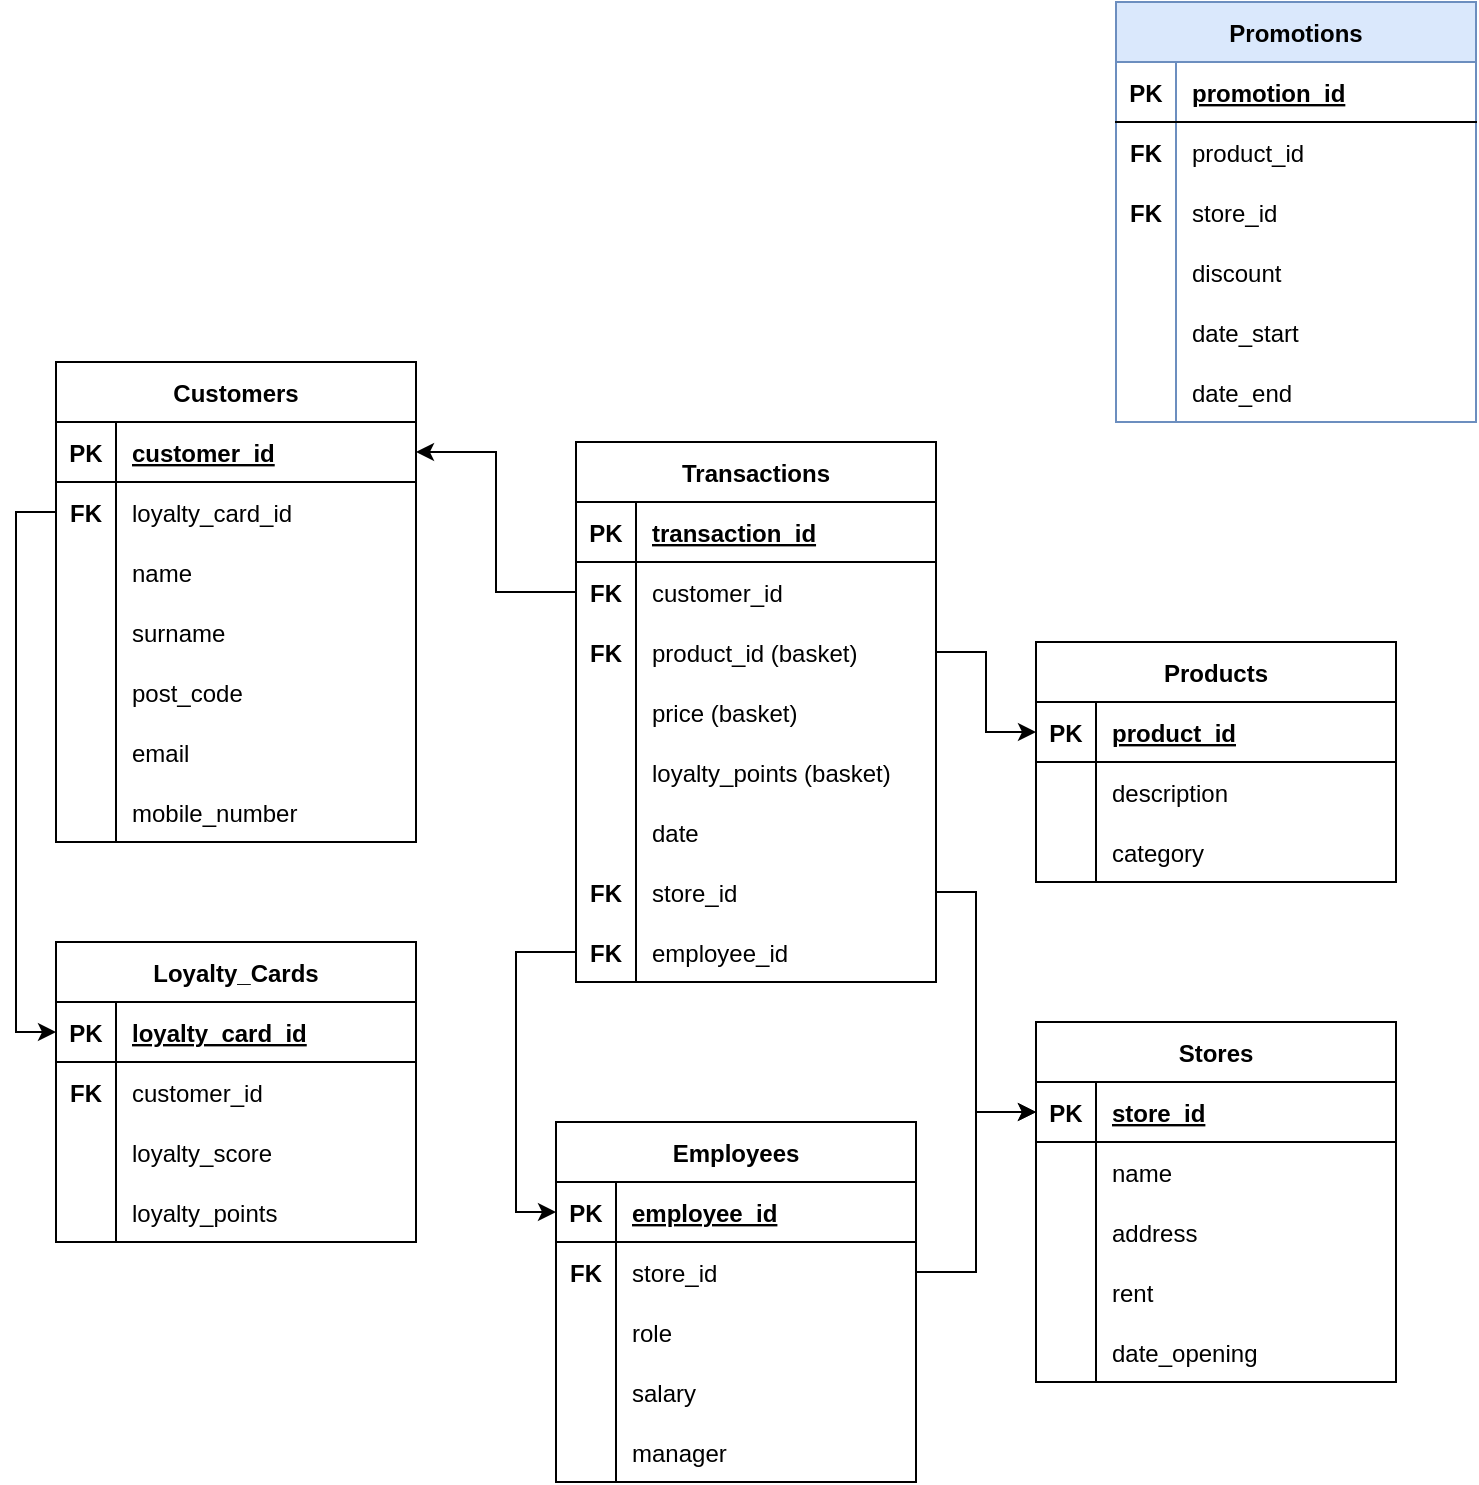 <mxfile version="17.4.6" type="github">
  <diagram id="8zpgHY2eC4enXWlwEsFc" name="Page-1">
    <mxGraphModel dx="1426" dy="801" grid="1" gridSize="10" guides="1" tooltips="1" connect="1" arrows="1" fold="1" page="1" pageScale="1" pageWidth="827" pageHeight="1169" math="0" shadow="0">
      <root>
        <mxCell id="0" />
        <mxCell id="1" parent="0" />
        <mxCell id="gg4rEo2kOgMT4Y4ymjYf-1" value="Customers" style="shape=table;startSize=30;container=1;collapsible=1;childLayout=tableLayout;fixedRows=1;rowLines=0;fontStyle=1;align=center;resizeLast=1;" vertex="1" parent="1">
          <mxGeometry x="40" y="530" width="180" height="240" as="geometry" />
        </mxCell>
        <mxCell id="gg4rEo2kOgMT4Y4ymjYf-2" value="" style="shape=tableRow;horizontal=0;startSize=0;swimlaneHead=0;swimlaneBody=0;fillColor=none;collapsible=0;dropTarget=0;points=[[0,0.5],[1,0.5]];portConstraint=eastwest;top=0;left=0;right=0;bottom=1;" vertex="1" parent="gg4rEo2kOgMT4Y4ymjYf-1">
          <mxGeometry y="30" width="180" height="30" as="geometry" />
        </mxCell>
        <mxCell id="gg4rEo2kOgMT4Y4ymjYf-3" value="PK" style="shape=partialRectangle;connectable=0;fillColor=none;top=0;left=0;bottom=0;right=0;fontStyle=1;overflow=hidden;" vertex="1" parent="gg4rEo2kOgMT4Y4ymjYf-2">
          <mxGeometry width="30" height="30" as="geometry">
            <mxRectangle width="30" height="30" as="alternateBounds" />
          </mxGeometry>
        </mxCell>
        <mxCell id="gg4rEo2kOgMT4Y4ymjYf-4" value="customer_id" style="shape=partialRectangle;connectable=0;fillColor=none;top=0;left=0;bottom=0;right=0;align=left;spacingLeft=6;fontStyle=5;overflow=hidden;" vertex="1" parent="gg4rEo2kOgMT4Y4ymjYf-2">
          <mxGeometry x="30" width="150" height="30" as="geometry">
            <mxRectangle width="150" height="30" as="alternateBounds" />
          </mxGeometry>
        </mxCell>
        <mxCell id="gg4rEo2kOgMT4Y4ymjYf-5" value="" style="shape=tableRow;horizontal=0;startSize=0;swimlaneHead=0;swimlaneBody=0;fillColor=none;collapsible=0;dropTarget=0;points=[[0,0.5],[1,0.5]];portConstraint=eastwest;top=0;left=0;right=0;bottom=0;" vertex="1" parent="gg4rEo2kOgMT4Y4ymjYf-1">
          <mxGeometry y="60" width="180" height="30" as="geometry" />
        </mxCell>
        <mxCell id="gg4rEo2kOgMT4Y4ymjYf-6" value="FK" style="shape=partialRectangle;connectable=0;fillColor=none;top=0;left=0;bottom=0;right=0;editable=1;overflow=hidden;fontStyle=1" vertex="1" parent="gg4rEo2kOgMT4Y4ymjYf-5">
          <mxGeometry width="30" height="30" as="geometry">
            <mxRectangle width="30" height="30" as="alternateBounds" />
          </mxGeometry>
        </mxCell>
        <mxCell id="gg4rEo2kOgMT4Y4ymjYf-7" value="loyalty_card_id" style="shape=partialRectangle;connectable=0;fillColor=none;top=0;left=0;bottom=0;right=0;align=left;spacingLeft=6;overflow=hidden;" vertex="1" parent="gg4rEo2kOgMT4Y4ymjYf-5">
          <mxGeometry x="30" width="150" height="30" as="geometry">
            <mxRectangle width="150" height="30" as="alternateBounds" />
          </mxGeometry>
        </mxCell>
        <mxCell id="gg4rEo2kOgMT4Y4ymjYf-8" value="" style="shape=tableRow;horizontal=0;startSize=0;swimlaneHead=0;swimlaneBody=0;fillColor=none;collapsible=0;dropTarget=0;points=[[0,0.5],[1,0.5]];portConstraint=eastwest;top=0;left=0;right=0;bottom=0;" vertex="1" parent="gg4rEo2kOgMT4Y4ymjYf-1">
          <mxGeometry y="90" width="180" height="30" as="geometry" />
        </mxCell>
        <mxCell id="gg4rEo2kOgMT4Y4ymjYf-9" value="" style="shape=partialRectangle;connectable=0;fillColor=none;top=0;left=0;bottom=0;right=0;editable=1;overflow=hidden;" vertex="1" parent="gg4rEo2kOgMT4Y4ymjYf-8">
          <mxGeometry width="30" height="30" as="geometry">
            <mxRectangle width="30" height="30" as="alternateBounds" />
          </mxGeometry>
        </mxCell>
        <mxCell id="gg4rEo2kOgMT4Y4ymjYf-10" value="name" style="shape=partialRectangle;connectable=0;fillColor=none;top=0;left=0;bottom=0;right=0;align=left;spacingLeft=6;overflow=hidden;" vertex="1" parent="gg4rEo2kOgMT4Y4ymjYf-8">
          <mxGeometry x="30" width="150" height="30" as="geometry">
            <mxRectangle width="150" height="30" as="alternateBounds" />
          </mxGeometry>
        </mxCell>
        <mxCell id="gg4rEo2kOgMT4Y4ymjYf-11" value="" style="shape=tableRow;horizontal=0;startSize=0;swimlaneHead=0;swimlaneBody=0;fillColor=none;collapsible=0;dropTarget=0;points=[[0,0.5],[1,0.5]];portConstraint=eastwest;top=0;left=0;right=0;bottom=0;" vertex="1" parent="gg4rEo2kOgMT4Y4ymjYf-1">
          <mxGeometry y="120" width="180" height="30" as="geometry" />
        </mxCell>
        <mxCell id="gg4rEo2kOgMT4Y4ymjYf-12" value="" style="shape=partialRectangle;connectable=0;fillColor=none;top=0;left=0;bottom=0;right=0;editable=1;overflow=hidden;" vertex="1" parent="gg4rEo2kOgMT4Y4ymjYf-11">
          <mxGeometry width="30" height="30" as="geometry">
            <mxRectangle width="30" height="30" as="alternateBounds" />
          </mxGeometry>
        </mxCell>
        <mxCell id="gg4rEo2kOgMT4Y4ymjYf-13" value="surname" style="shape=partialRectangle;connectable=0;fillColor=none;top=0;left=0;bottom=0;right=0;align=left;spacingLeft=6;overflow=hidden;" vertex="1" parent="gg4rEo2kOgMT4Y4ymjYf-11">
          <mxGeometry x="30" width="150" height="30" as="geometry">
            <mxRectangle width="150" height="30" as="alternateBounds" />
          </mxGeometry>
        </mxCell>
        <mxCell id="gg4rEo2kOgMT4Y4ymjYf-82" style="shape=tableRow;horizontal=0;startSize=0;swimlaneHead=0;swimlaneBody=0;fillColor=none;collapsible=0;dropTarget=0;points=[[0,0.5],[1,0.5]];portConstraint=eastwest;top=0;left=0;right=0;bottom=0;" vertex="1" parent="gg4rEo2kOgMT4Y4ymjYf-1">
          <mxGeometry y="150" width="180" height="30" as="geometry" />
        </mxCell>
        <mxCell id="gg4rEo2kOgMT4Y4ymjYf-83" style="shape=partialRectangle;connectable=0;fillColor=none;top=0;left=0;bottom=0;right=0;editable=1;overflow=hidden;" vertex="1" parent="gg4rEo2kOgMT4Y4ymjYf-82">
          <mxGeometry width="30" height="30" as="geometry">
            <mxRectangle width="30" height="30" as="alternateBounds" />
          </mxGeometry>
        </mxCell>
        <mxCell id="gg4rEo2kOgMT4Y4ymjYf-84" value="post_code" style="shape=partialRectangle;connectable=0;fillColor=none;top=0;left=0;bottom=0;right=0;align=left;spacingLeft=6;overflow=hidden;" vertex="1" parent="gg4rEo2kOgMT4Y4ymjYf-82">
          <mxGeometry x="30" width="150" height="30" as="geometry">
            <mxRectangle width="150" height="30" as="alternateBounds" />
          </mxGeometry>
        </mxCell>
        <mxCell id="gg4rEo2kOgMT4Y4ymjYf-85" style="shape=tableRow;horizontal=0;startSize=0;swimlaneHead=0;swimlaneBody=0;fillColor=none;collapsible=0;dropTarget=0;points=[[0,0.5],[1,0.5]];portConstraint=eastwest;top=0;left=0;right=0;bottom=0;" vertex="1" parent="gg4rEo2kOgMT4Y4ymjYf-1">
          <mxGeometry y="180" width="180" height="30" as="geometry" />
        </mxCell>
        <mxCell id="gg4rEo2kOgMT4Y4ymjYf-86" style="shape=partialRectangle;connectable=0;fillColor=none;top=0;left=0;bottom=0;right=0;editable=1;overflow=hidden;" vertex="1" parent="gg4rEo2kOgMT4Y4ymjYf-85">
          <mxGeometry width="30" height="30" as="geometry">
            <mxRectangle width="30" height="30" as="alternateBounds" />
          </mxGeometry>
        </mxCell>
        <mxCell id="gg4rEo2kOgMT4Y4ymjYf-87" value="email" style="shape=partialRectangle;connectable=0;fillColor=none;top=0;left=0;bottom=0;right=0;align=left;spacingLeft=6;overflow=hidden;" vertex="1" parent="gg4rEo2kOgMT4Y4ymjYf-85">
          <mxGeometry x="30" width="150" height="30" as="geometry">
            <mxRectangle width="150" height="30" as="alternateBounds" />
          </mxGeometry>
        </mxCell>
        <mxCell id="gg4rEo2kOgMT4Y4ymjYf-88" style="shape=tableRow;horizontal=0;startSize=0;swimlaneHead=0;swimlaneBody=0;fillColor=none;collapsible=0;dropTarget=0;points=[[0,0.5],[1,0.5]];portConstraint=eastwest;top=0;left=0;right=0;bottom=0;" vertex="1" parent="gg4rEo2kOgMT4Y4ymjYf-1">
          <mxGeometry y="210" width="180" height="30" as="geometry" />
        </mxCell>
        <mxCell id="gg4rEo2kOgMT4Y4ymjYf-89" style="shape=partialRectangle;connectable=0;fillColor=none;top=0;left=0;bottom=0;right=0;editable=1;overflow=hidden;" vertex="1" parent="gg4rEo2kOgMT4Y4ymjYf-88">
          <mxGeometry width="30" height="30" as="geometry">
            <mxRectangle width="30" height="30" as="alternateBounds" />
          </mxGeometry>
        </mxCell>
        <mxCell id="gg4rEo2kOgMT4Y4ymjYf-90" value="mobile_number" style="shape=partialRectangle;connectable=0;fillColor=none;top=0;left=0;bottom=0;right=0;align=left;spacingLeft=6;overflow=hidden;" vertex="1" parent="gg4rEo2kOgMT4Y4ymjYf-88">
          <mxGeometry x="30" width="150" height="30" as="geometry">
            <mxRectangle width="150" height="30" as="alternateBounds" />
          </mxGeometry>
        </mxCell>
        <mxCell id="gg4rEo2kOgMT4Y4ymjYf-17" value="Transactions" style="shape=table;startSize=30;container=1;collapsible=1;childLayout=tableLayout;fixedRows=1;rowLines=0;fontStyle=1;align=center;resizeLast=1;" vertex="1" parent="1">
          <mxGeometry x="300" y="570" width="180" height="270" as="geometry">
            <mxRectangle x="280" y="430" width="110" height="30" as="alternateBounds" />
          </mxGeometry>
        </mxCell>
        <mxCell id="gg4rEo2kOgMT4Y4ymjYf-18" value="" style="shape=tableRow;horizontal=0;startSize=0;swimlaneHead=0;swimlaneBody=0;fillColor=none;collapsible=0;dropTarget=0;points=[[0,0.5],[1,0.5]];portConstraint=eastwest;top=0;left=0;right=0;bottom=1;" vertex="1" parent="gg4rEo2kOgMT4Y4ymjYf-17">
          <mxGeometry y="30" width="180" height="30" as="geometry" />
        </mxCell>
        <mxCell id="gg4rEo2kOgMT4Y4ymjYf-19" value="PK" style="shape=partialRectangle;connectable=0;fillColor=none;top=0;left=0;bottom=0;right=0;fontStyle=1;overflow=hidden;" vertex="1" parent="gg4rEo2kOgMT4Y4ymjYf-18">
          <mxGeometry width="30" height="30" as="geometry">
            <mxRectangle width="30" height="30" as="alternateBounds" />
          </mxGeometry>
        </mxCell>
        <mxCell id="gg4rEo2kOgMT4Y4ymjYf-20" value="transaction_id" style="shape=partialRectangle;connectable=0;fillColor=none;top=0;left=0;bottom=0;right=0;align=left;spacingLeft=6;fontStyle=5;overflow=hidden;" vertex="1" parent="gg4rEo2kOgMT4Y4ymjYf-18">
          <mxGeometry x="30" width="150" height="30" as="geometry">
            <mxRectangle width="150" height="30" as="alternateBounds" />
          </mxGeometry>
        </mxCell>
        <mxCell id="gg4rEo2kOgMT4Y4ymjYf-21" value="" style="shape=tableRow;horizontal=0;startSize=0;swimlaneHead=0;swimlaneBody=0;fillColor=none;collapsible=0;dropTarget=0;points=[[0,0.5],[1,0.5]];portConstraint=eastwest;top=0;left=0;right=0;bottom=0;" vertex="1" parent="gg4rEo2kOgMT4Y4ymjYf-17">
          <mxGeometry y="60" width="180" height="30" as="geometry" />
        </mxCell>
        <mxCell id="gg4rEo2kOgMT4Y4ymjYf-22" value="FK" style="shape=partialRectangle;connectable=0;fillColor=none;top=0;left=0;bottom=0;right=0;editable=1;overflow=hidden;fontStyle=1" vertex="1" parent="gg4rEo2kOgMT4Y4ymjYf-21">
          <mxGeometry width="30" height="30" as="geometry">
            <mxRectangle width="30" height="30" as="alternateBounds" />
          </mxGeometry>
        </mxCell>
        <mxCell id="gg4rEo2kOgMT4Y4ymjYf-23" value="customer_id" style="shape=partialRectangle;connectable=0;fillColor=none;top=0;left=0;bottom=0;right=0;align=left;spacingLeft=6;overflow=hidden;" vertex="1" parent="gg4rEo2kOgMT4Y4ymjYf-21">
          <mxGeometry x="30" width="150" height="30" as="geometry">
            <mxRectangle width="150" height="30" as="alternateBounds" />
          </mxGeometry>
        </mxCell>
        <mxCell id="gg4rEo2kOgMT4Y4ymjYf-148" style="shape=tableRow;horizontal=0;startSize=0;swimlaneHead=0;swimlaneBody=0;fillColor=none;collapsible=0;dropTarget=0;points=[[0,0.5],[1,0.5]];portConstraint=eastwest;top=0;left=0;right=0;bottom=0;" vertex="1" parent="gg4rEo2kOgMT4Y4ymjYf-17">
          <mxGeometry y="90" width="180" height="30" as="geometry" />
        </mxCell>
        <mxCell id="gg4rEo2kOgMT4Y4ymjYf-149" value="FK" style="shape=partialRectangle;connectable=0;fillColor=none;top=0;left=0;bottom=0;right=0;editable=1;overflow=hidden;fontStyle=1" vertex="1" parent="gg4rEo2kOgMT4Y4ymjYf-148">
          <mxGeometry width="30" height="30" as="geometry">
            <mxRectangle width="30" height="30" as="alternateBounds" />
          </mxGeometry>
        </mxCell>
        <mxCell id="gg4rEo2kOgMT4Y4ymjYf-150" value="product_id (basket)" style="shape=partialRectangle;connectable=0;fillColor=none;top=0;left=0;bottom=0;right=0;align=left;spacingLeft=6;overflow=hidden;" vertex="1" parent="gg4rEo2kOgMT4Y4ymjYf-148">
          <mxGeometry x="30" width="150" height="30" as="geometry">
            <mxRectangle width="150" height="30" as="alternateBounds" />
          </mxGeometry>
        </mxCell>
        <mxCell id="gg4rEo2kOgMT4Y4ymjYf-154" style="shape=tableRow;horizontal=0;startSize=0;swimlaneHead=0;swimlaneBody=0;fillColor=none;collapsible=0;dropTarget=0;points=[[0,0.5],[1,0.5]];portConstraint=eastwest;top=0;left=0;right=0;bottom=0;" vertex="1" parent="gg4rEo2kOgMT4Y4ymjYf-17">
          <mxGeometry y="120" width="180" height="30" as="geometry" />
        </mxCell>
        <mxCell id="gg4rEo2kOgMT4Y4ymjYf-155" style="shape=partialRectangle;connectable=0;fillColor=none;top=0;left=0;bottom=0;right=0;editable=1;overflow=hidden;fontStyle=1" vertex="1" parent="gg4rEo2kOgMT4Y4ymjYf-154">
          <mxGeometry width="30" height="30" as="geometry">
            <mxRectangle width="30" height="30" as="alternateBounds" />
          </mxGeometry>
        </mxCell>
        <mxCell id="gg4rEo2kOgMT4Y4ymjYf-156" value="price (basket)" style="shape=partialRectangle;connectable=0;fillColor=none;top=0;left=0;bottom=0;right=0;align=left;spacingLeft=6;overflow=hidden;" vertex="1" parent="gg4rEo2kOgMT4Y4ymjYf-154">
          <mxGeometry x="30" width="150" height="30" as="geometry">
            <mxRectangle width="150" height="30" as="alternateBounds" />
          </mxGeometry>
        </mxCell>
        <mxCell id="gg4rEo2kOgMT4Y4ymjYf-233" style="shape=tableRow;horizontal=0;startSize=0;swimlaneHead=0;swimlaneBody=0;fillColor=none;collapsible=0;dropTarget=0;points=[[0,0.5],[1,0.5]];portConstraint=eastwest;top=0;left=0;right=0;bottom=0;" vertex="1" parent="gg4rEo2kOgMT4Y4ymjYf-17">
          <mxGeometry y="150" width="180" height="30" as="geometry" />
        </mxCell>
        <mxCell id="gg4rEo2kOgMT4Y4ymjYf-234" style="shape=partialRectangle;connectable=0;fillColor=none;top=0;left=0;bottom=0;right=0;editable=1;overflow=hidden;fontStyle=1" vertex="1" parent="gg4rEo2kOgMT4Y4ymjYf-233">
          <mxGeometry width="30" height="30" as="geometry">
            <mxRectangle width="30" height="30" as="alternateBounds" />
          </mxGeometry>
        </mxCell>
        <mxCell id="gg4rEo2kOgMT4Y4ymjYf-235" value="loyalty_points (basket)" style="shape=partialRectangle;connectable=0;fillColor=none;top=0;left=0;bottom=0;right=0;align=left;spacingLeft=6;overflow=hidden;" vertex="1" parent="gg4rEo2kOgMT4Y4ymjYf-233">
          <mxGeometry x="30" width="150" height="30" as="geometry">
            <mxRectangle width="150" height="30" as="alternateBounds" />
          </mxGeometry>
        </mxCell>
        <mxCell id="gg4rEo2kOgMT4Y4ymjYf-27" value="" style="shape=tableRow;horizontal=0;startSize=0;swimlaneHead=0;swimlaneBody=0;fillColor=none;collapsible=0;dropTarget=0;points=[[0,0.5],[1,0.5]];portConstraint=eastwest;top=0;left=0;right=0;bottom=0;" vertex="1" parent="gg4rEo2kOgMT4Y4ymjYf-17">
          <mxGeometry y="180" width="180" height="30" as="geometry" />
        </mxCell>
        <mxCell id="gg4rEo2kOgMT4Y4ymjYf-28" value="" style="shape=partialRectangle;connectable=0;fillColor=none;top=0;left=0;bottom=0;right=0;editable=1;overflow=hidden;" vertex="1" parent="gg4rEo2kOgMT4Y4ymjYf-27">
          <mxGeometry width="30" height="30" as="geometry">
            <mxRectangle width="30" height="30" as="alternateBounds" />
          </mxGeometry>
        </mxCell>
        <mxCell id="gg4rEo2kOgMT4Y4ymjYf-29" value="date" style="shape=partialRectangle;connectable=0;fillColor=none;top=0;left=0;bottom=0;right=0;align=left;spacingLeft=6;overflow=hidden;" vertex="1" parent="gg4rEo2kOgMT4Y4ymjYf-27">
          <mxGeometry x="30" width="150" height="30" as="geometry">
            <mxRectangle width="150" height="30" as="alternateBounds" />
          </mxGeometry>
        </mxCell>
        <mxCell id="gg4rEo2kOgMT4Y4ymjYf-76" style="shape=tableRow;horizontal=0;startSize=0;swimlaneHead=0;swimlaneBody=0;fillColor=none;collapsible=0;dropTarget=0;points=[[0,0.5],[1,0.5]];portConstraint=eastwest;top=0;left=0;right=0;bottom=0;" vertex="1" parent="gg4rEo2kOgMT4Y4ymjYf-17">
          <mxGeometry y="210" width="180" height="30" as="geometry" />
        </mxCell>
        <mxCell id="gg4rEo2kOgMT4Y4ymjYf-77" value="FK" style="shape=partialRectangle;connectable=0;fillColor=none;top=0;left=0;bottom=0;right=0;editable=1;overflow=hidden;fontStyle=1" vertex="1" parent="gg4rEo2kOgMT4Y4ymjYf-76">
          <mxGeometry width="30" height="30" as="geometry">
            <mxRectangle width="30" height="30" as="alternateBounds" />
          </mxGeometry>
        </mxCell>
        <mxCell id="gg4rEo2kOgMT4Y4ymjYf-78" value="store_id" style="shape=partialRectangle;connectable=0;fillColor=none;top=0;left=0;bottom=0;right=0;align=left;spacingLeft=6;overflow=hidden;" vertex="1" parent="gg4rEo2kOgMT4Y4ymjYf-76">
          <mxGeometry x="30" width="150" height="30" as="geometry">
            <mxRectangle width="150" height="30" as="alternateBounds" />
          </mxGeometry>
        </mxCell>
        <mxCell id="gg4rEo2kOgMT4Y4ymjYf-79" style="shape=tableRow;horizontal=0;startSize=0;swimlaneHead=0;swimlaneBody=0;fillColor=none;collapsible=0;dropTarget=0;points=[[0,0.5],[1,0.5]];portConstraint=eastwest;top=0;left=0;right=0;bottom=0;" vertex="1" parent="gg4rEo2kOgMT4Y4ymjYf-17">
          <mxGeometry y="240" width="180" height="30" as="geometry" />
        </mxCell>
        <mxCell id="gg4rEo2kOgMT4Y4ymjYf-80" value="FK" style="shape=partialRectangle;connectable=0;fillColor=none;top=0;left=0;bottom=0;right=0;editable=1;overflow=hidden;fontStyle=1" vertex="1" parent="gg4rEo2kOgMT4Y4ymjYf-79">
          <mxGeometry width="30" height="30" as="geometry">
            <mxRectangle width="30" height="30" as="alternateBounds" />
          </mxGeometry>
        </mxCell>
        <mxCell id="gg4rEo2kOgMT4Y4ymjYf-81" value="employee_id" style="shape=partialRectangle;connectable=0;fillColor=none;top=0;left=0;bottom=0;right=0;align=left;spacingLeft=6;overflow=hidden;" vertex="1" parent="gg4rEo2kOgMT4Y4ymjYf-79">
          <mxGeometry x="30" width="150" height="30" as="geometry">
            <mxRectangle width="150" height="30" as="alternateBounds" />
          </mxGeometry>
        </mxCell>
        <mxCell id="gg4rEo2kOgMT4Y4ymjYf-31" value="" style="shape=tableRow;horizontal=0;startSize=0;swimlaneHead=0;swimlaneBody=0;fillColor=none;collapsible=0;dropTarget=0;points=[[0,0.5],[1,0.5]];portConstraint=eastwest;top=0;left=0;right=0;bottom=0;" vertex="1" parent="1">
          <mxGeometry x="40" y="680" width="180" height="30" as="geometry" />
        </mxCell>
        <mxCell id="gg4rEo2kOgMT4Y4ymjYf-32" value="" style="shape=partialRectangle;connectable=0;fillColor=none;top=0;left=0;bottom=0;right=0;editable=1;overflow=hidden;" vertex="1" parent="gg4rEo2kOgMT4Y4ymjYf-31">
          <mxGeometry width="30" height="30" as="geometry">
            <mxRectangle width="30" height="30" as="alternateBounds" />
          </mxGeometry>
        </mxCell>
        <mxCell id="gg4rEo2kOgMT4Y4ymjYf-91" value="Products" style="shape=table;startSize=30;container=1;collapsible=1;childLayout=tableLayout;fixedRows=1;rowLines=0;fontStyle=1;align=center;resizeLast=1;" vertex="1" parent="1">
          <mxGeometry x="530" y="670" width="180" height="120" as="geometry">
            <mxRectangle x="280" y="430" width="110" height="30" as="alternateBounds" />
          </mxGeometry>
        </mxCell>
        <mxCell id="gg4rEo2kOgMT4Y4ymjYf-92" value="" style="shape=tableRow;horizontal=0;startSize=0;swimlaneHead=0;swimlaneBody=0;fillColor=none;collapsible=0;dropTarget=0;points=[[0,0.5],[1,0.5]];portConstraint=eastwest;top=0;left=0;right=0;bottom=1;" vertex="1" parent="gg4rEo2kOgMT4Y4ymjYf-91">
          <mxGeometry y="30" width="180" height="30" as="geometry" />
        </mxCell>
        <mxCell id="gg4rEo2kOgMT4Y4ymjYf-93" value="PK" style="shape=partialRectangle;connectable=0;fillColor=none;top=0;left=0;bottom=0;right=0;fontStyle=1;overflow=hidden;" vertex="1" parent="gg4rEo2kOgMT4Y4ymjYf-92">
          <mxGeometry width="30" height="30" as="geometry">
            <mxRectangle width="30" height="30" as="alternateBounds" />
          </mxGeometry>
        </mxCell>
        <mxCell id="gg4rEo2kOgMT4Y4ymjYf-94" value="product_id" style="shape=partialRectangle;connectable=0;fillColor=none;top=0;left=0;bottom=0;right=0;align=left;spacingLeft=6;fontStyle=5;overflow=hidden;" vertex="1" parent="gg4rEo2kOgMT4Y4ymjYf-92">
          <mxGeometry x="30" width="150" height="30" as="geometry">
            <mxRectangle width="150" height="30" as="alternateBounds" />
          </mxGeometry>
        </mxCell>
        <mxCell id="gg4rEo2kOgMT4Y4ymjYf-95" value="" style="shape=tableRow;horizontal=0;startSize=0;swimlaneHead=0;swimlaneBody=0;fillColor=none;collapsible=0;dropTarget=0;points=[[0,0.5],[1,0.5]];portConstraint=eastwest;top=0;left=0;right=0;bottom=0;" vertex="1" parent="gg4rEo2kOgMT4Y4ymjYf-91">
          <mxGeometry y="60" width="180" height="30" as="geometry" />
        </mxCell>
        <mxCell id="gg4rEo2kOgMT4Y4ymjYf-96" value="" style="shape=partialRectangle;connectable=0;fillColor=none;top=0;left=0;bottom=0;right=0;editable=1;overflow=hidden;fontStyle=1" vertex="1" parent="gg4rEo2kOgMT4Y4ymjYf-95">
          <mxGeometry width="30" height="30" as="geometry">
            <mxRectangle width="30" height="30" as="alternateBounds" />
          </mxGeometry>
        </mxCell>
        <mxCell id="gg4rEo2kOgMT4Y4ymjYf-97" value="description" style="shape=partialRectangle;connectable=0;fillColor=none;top=0;left=0;bottom=0;right=0;align=left;spacingLeft=6;overflow=hidden;" vertex="1" parent="gg4rEo2kOgMT4Y4ymjYf-95">
          <mxGeometry x="30" width="150" height="30" as="geometry">
            <mxRectangle width="150" height="30" as="alternateBounds" />
          </mxGeometry>
        </mxCell>
        <mxCell id="gg4rEo2kOgMT4Y4ymjYf-98" value="" style="shape=tableRow;horizontal=0;startSize=0;swimlaneHead=0;swimlaneBody=0;fillColor=none;collapsible=0;dropTarget=0;points=[[0,0.5],[1,0.5]];portConstraint=eastwest;top=0;left=0;right=0;bottom=0;" vertex="1" parent="gg4rEo2kOgMT4Y4ymjYf-91">
          <mxGeometry y="90" width="180" height="30" as="geometry" />
        </mxCell>
        <mxCell id="gg4rEo2kOgMT4Y4ymjYf-99" value="" style="shape=partialRectangle;connectable=0;fillColor=none;top=0;left=0;bottom=0;right=0;editable=1;overflow=hidden;" vertex="1" parent="gg4rEo2kOgMT4Y4ymjYf-98">
          <mxGeometry width="30" height="30" as="geometry">
            <mxRectangle width="30" height="30" as="alternateBounds" />
          </mxGeometry>
        </mxCell>
        <mxCell id="gg4rEo2kOgMT4Y4ymjYf-100" value="category" style="shape=partialRectangle;connectable=0;fillColor=none;top=0;left=0;bottom=0;right=0;align=left;spacingLeft=6;overflow=hidden;" vertex="1" parent="gg4rEo2kOgMT4Y4ymjYf-98">
          <mxGeometry x="30" width="150" height="30" as="geometry">
            <mxRectangle width="150" height="30" as="alternateBounds" />
          </mxGeometry>
        </mxCell>
        <mxCell id="gg4rEo2kOgMT4Y4ymjYf-110" value="Loyalty_Cards" style="shape=table;startSize=30;container=1;collapsible=1;childLayout=tableLayout;fixedRows=1;rowLines=0;fontStyle=1;align=center;resizeLast=1;" vertex="1" parent="1">
          <mxGeometry x="40" y="820" width="180" height="150" as="geometry">
            <mxRectangle x="280" y="430" width="110" height="30" as="alternateBounds" />
          </mxGeometry>
        </mxCell>
        <mxCell id="gg4rEo2kOgMT4Y4ymjYf-111" value="" style="shape=tableRow;horizontal=0;startSize=0;swimlaneHead=0;swimlaneBody=0;fillColor=none;collapsible=0;dropTarget=0;points=[[0,0.5],[1,0.5]];portConstraint=eastwest;top=0;left=0;right=0;bottom=1;" vertex="1" parent="gg4rEo2kOgMT4Y4ymjYf-110">
          <mxGeometry y="30" width="180" height="30" as="geometry" />
        </mxCell>
        <mxCell id="gg4rEo2kOgMT4Y4ymjYf-112" value="PK" style="shape=partialRectangle;connectable=0;fillColor=none;top=0;left=0;bottom=0;right=0;fontStyle=1;overflow=hidden;" vertex="1" parent="gg4rEo2kOgMT4Y4ymjYf-111">
          <mxGeometry width="30" height="30" as="geometry">
            <mxRectangle width="30" height="30" as="alternateBounds" />
          </mxGeometry>
        </mxCell>
        <mxCell id="gg4rEo2kOgMT4Y4ymjYf-113" value="loyalty_card_id" style="shape=partialRectangle;connectable=0;fillColor=none;top=0;left=0;bottom=0;right=0;align=left;spacingLeft=6;fontStyle=5;overflow=hidden;" vertex="1" parent="gg4rEo2kOgMT4Y4ymjYf-111">
          <mxGeometry x="30" width="150" height="30" as="geometry">
            <mxRectangle width="150" height="30" as="alternateBounds" />
          </mxGeometry>
        </mxCell>
        <mxCell id="gg4rEo2kOgMT4Y4ymjYf-114" value="" style="shape=tableRow;horizontal=0;startSize=0;swimlaneHead=0;swimlaneBody=0;fillColor=none;collapsible=0;dropTarget=0;points=[[0,0.5],[1,0.5]];portConstraint=eastwest;top=0;left=0;right=0;bottom=0;" vertex="1" parent="gg4rEo2kOgMT4Y4ymjYf-110">
          <mxGeometry y="60" width="180" height="30" as="geometry" />
        </mxCell>
        <mxCell id="gg4rEo2kOgMT4Y4ymjYf-115" value="FK" style="shape=partialRectangle;connectable=0;fillColor=none;top=0;left=0;bottom=0;right=0;editable=1;overflow=hidden;fontStyle=1" vertex="1" parent="gg4rEo2kOgMT4Y4ymjYf-114">
          <mxGeometry width="30" height="30" as="geometry">
            <mxRectangle width="30" height="30" as="alternateBounds" />
          </mxGeometry>
        </mxCell>
        <mxCell id="gg4rEo2kOgMT4Y4ymjYf-116" value="customer_id" style="shape=partialRectangle;connectable=0;fillColor=none;top=0;left=0;bottom=0;right=0;align=left;spacingLeft=6;overflow=hidden;" vertex="1" parent="gg4rEo2kOgMT4Y4ymjYf-114">
          <mxGeometry x="30" width="150" height="30" as="geometry">
            <mxRectangle width="150" height="30" as="alternateBounds" />
          </mxGeometry>
        </mxCell>
        <mxCell id="gg4rEo2kOgMT4Y4ymjYf-117" value="" style="shape=tableRow;horizontal=0;startSize=0;swimlaneHead=0;swimlaneBody=0;fillColor=none;collapsible=0;dropTarget=0;points=[[0,0.5],[1,0.5]];portConstraint=eastwest;top=0;left=0;right=0;bottom=0;" vertex="1" parent="gg4rEo2kOgMT4Y4ymjYf-110">
          <mxGeometry y="90" width="180" height="30" as="geometry" />
        </mxCell>
        <mxCell id="gg4rEo2kOgMT4Y4ymjYf-118" value="" style="shape=partialRectangle;connectable=0;fillColor=none;top=0;left=0;bottom=0;right=0;editable=1;overflow=hidden;" vertex="1" parent="gg4rEo2kOgMT4Y4ymjYf-117">
          <mxGeometry width="30" height="30" as="geometry">
            <mxRectangle width="30" height="30" as="alternateBounds" />
          </mxGeometry>
        </mxCell>
        <mxCell id="gg4rEo2kOgMT4Y4ymjYf-119" value="loyalty_score" style="shape=partialRectangle;connectable=0;fillColor=none;top=0;left=0;bottom=0;right=0;align=left;spacingLeft=6;overflow=hidden;" vertex="1" parent="gg4rEo2kOgMT4Y4ymjYf-117">
          <mxGeometry x="30" width="150" height="30" as="geometry">
            <mxRectangle width="150" height="30" as="alternateBounds" />
          </mxGeometry>
        </mxCell>
        <mxCell id="gg4rEo2kOgMT4Y4ymjYf-120" style="shape=tableRow;horizontal=0;startSize=0;swimlaneHead=0;swimlaneBody=0;fillColor=none;collapsible=0;dropTarget=0;points=[[0,0.5],[1,0.5]];portConstraint=eastwest;top=0;left=0;right=0;bottom=0;" vertex="1" parent="gg4rEo2kOgMT4Y4ymjYf-110">
          <mxGeometry y="120" width="180" height="30" as="geometry" />
        </mxCell>
        <mxCell id="gg4rEo2kOgMT4Y4ymjYf-121" value="" style="shape=partialRectangle;connectable=0;fillColor=none;top=0;left=0;bottom=0;right=0;editable=1;overflow=hidden;fontStyle=1" vertex="1" parent="gg4rEo2kOgMT4Y4ymjYf-120">
          <mxGeometry width="30" height="30" as="geometry">
            <mxRectangle width="30" height="30" as="alternateBounds" />
          </mxGeometry>
        </mxCell>
        <mxCell id="gg4rEo2kOgMT4Y4ymjYf-122" value="loyalty_points" style="shape=partialRectangle;connectable=0;fillColor=none;top=0;left=0;bottom=0;right=0;align=left;spacingLeft=6;overflow=hidden;" vertex="1" parent="gg4rEo2kOgMT4Y4ymjYf-120">
          <mxGeometry x="30" width="150" height="30" as="geometry">
            <mxRectangle width="150" height="30" as="alternateBounds" />
          </mxGeometry>
        </mxCell>
        <mxCell id="gg4rEo2kOgMT4Y4ymjYf-147" style="edgeStyle=orthogonalEdgeStyle;rounded=0;orthogonalLoop=1;jettySize=auto;html=1;entryX=1;entryY=0.5;entryDx=0;entryDy=0;" edge="1" parent="1" source="gg4rEo2kOgMT4Y4ymjYf-21" target="gg4rEo2kOgMT4Y4ymjYf-2">
          <mxGeometry relative="1" as="geometry" />
        </mxCell>
        <mxCell id="gg4rEo2kOgMT4Y4ymjYf-157" style="edgeStyle=orthogonalEdgeStyle;rounded=0;orthogonalLoop=1;jettySize=auto;html=1;entryX=0;entryY=0.5;entryDx=0;entryDy=0;" edge="1" parent="1" source="gg4rEo2kOgMT4Y4ymjYf-148" target="gg4rEo2kOgMT4Y4ymjYf-92">
          <mxGeometry relative="1" as="geometry" />
        </mxCell>
        <mxCell id="gg4rEo2kOgMT4Y4ymjYf-158" value="Employees" style="shape=table;startSize=30;container=1;collapsible=1;childLayout=tableLayout;fixedRows=1;rowLines=0;fontStyle=1;align=center;resizeLast=1;" vertex="1" parent="1">
          <mxGeometry x="290" y="910" width="180" height="180" as="geometry">
            <mxRectangle x="280" y="430" width="110" height="30" as="alternateBounds" />
          </mxGeometry>
        </mxCell>
        <mxCell id="gg4rEo2kOgMT4Y4ymjYf-159" value="" style="shape=tableRow;horizontal=0;startSize=0;swimlaneHead=0;swimlaneBody=0;fillColor=none;collapsible=0;dropTarget=0;points=[[0,0.5],[1,0.5]];portConstraint=eastwest;top=0;left=0;right=0;bottom=1;" vertex="1" parent="gg4rEo2kOgMT4Y4ymjYf-158">
          <mxGeometry y="30" width="180" height="30" as="geometry" />
        </mxCell>
        <mxCell id="gg4rEo2kOgMT4Y4ymjYf-160" value="PK" style="shape=partialRectangle;connectable=0;fillColor=none;top=0;left=0;bottom=0;right=0;fontStyle=1;overflow=hidden;" vertex="1" parent="gg4rEo2kOgMT4Y4ymjYf-159">
          <mxGeometry width="30" height="30" as="geometry">
            <mxRectangle width="30" height="30" as="alternateBounds" />
          </mxGeometry>
        </mxCell>
        <mxCell id="gg4rEo2kOgMT4Y4ymjYf-161" value="employee_id" style="shape=partialRectangle;connectable=0;fillColor=none;top=0;left=0;bottom=0;right=0;align=left;spacingLeft=6;fontStyle=5;overflow=hidden;" vertex="1" parent="gg4rEo2kOgMT4Y4ymjYf-159">
          <mxGeometry x="30" width="150" height="30" as="geometry">
            <mxRectangle width="150" height="30" as="alternateBounds" />
          </mxGeometry>
        </mxCell>
        <mxCell id="gg4rEo2kOgMT4Y4ymjYf-162" value="" style="shape=tableRow;horizontal=0;startSize=0;swimlaneHead=0;swimlaneBody=0;fillColor=none;collapsible=0;dropTarget=0;points=[[0,0.5],[1,0.5]];portConstraint=eastwest;top=0;left=0;right=0;bottom=0;" vertex="1" parent="gg4rEo2kOgMT4Y4ymjYf-158">
          <mxGeometry y="60" width="180" height="30" as="geometry" />
        </mxCell>
        <mxCell id="gg4rEo2kOgMT4Y4ymjYf-163" value="FK" style="shape=partialRectangle;connectable=0;fillColor=none;top=0;left=0;bottom=0;right=0;editable=1;overflow=hidden;fontStyle=1" vertex="1" parent="gg4rEo2kOgMT4Y4ymjYf-162">
          <mxGeometry width="30" height="30" as="geometry">
            <mxRectangle width="30" height="30" as="alternateBounds" />
          </mxGeometry>
        </mxCell>
        <mxCell id="gg4rEo2kOgMT4Y4ymjYf-164" value="store_id" style="shape=partialRectangle;connectable=0;fillColor=none;top=0;left=0;bottom=0;right=0;align=left;spacingLeft=6;overflow=hidden;" vertex="1" parent="gg4rEo2kOgMT4Y4ymjYf-162">
          <mxGeometry x="30" width="150" height="30" as="geometry">
            <mxRectangle width="150" height="30" as="alternateBounds" />
          </mxGeometry>
        </mxCell>
        <mxCell id="gg4rEo2kOgMT4Y4ymjYf-165" value="" style="shape=tableRow;horizontal=0;startSize=0;swimlaneHead=0;swimlaneBody=0;fillColor=none;collapsible=0;dropTarget=0;points=[[0,0.5],[1,0.5]];portConstraint=eastwest;top=0;left=0;right=0;bottom=0;" vertex="1" parent="gg4rEo2kOgMT4Y4ymjYf-158">
          <mxGeometry y="90" width="180" height="30" as="geometry" />
        </mxCell>
        <mxCell id="gg4rEo2kOgMT4Y4ymjYf-166" value="" style="shape=partialRectangle;connectable=0;fillColor=none;top=0;left=0;bottom=0;right=0;editable=1;overflow=hidden;" vertex="1" parent="gg4rEo2kOgMT4Y4ymjYf-165">
          <mxGeometry width="30" height="30" as="geometry">
            <mxRectangle width="30" height="30" as="alternateBounds" />
          </mxGeometry>
        </mxCell>
        <mxCell id="gg4rEo2kOgMT4Y4ymjYf-167" value="role" style="shape=partialRectangle;connectable=0;fillColor=none;top=0;left=0;bottom=0;right=0;align=left;spacingLeft=6;overflow=hidden;" vertex="1" parent="gg4rEo2kOgMT4Y4ymjYf-165">
          <mxGeometry x="30" width="150" height="30" as="geometry">
            <mxRectangle width="150" height="30" as="alternateBounds" />
          </mxGeometry>
        </mxCell>
        <mxCell id="gg4rEo2kOgMT4Y4ymjYf-168" style="shape=tableRow;horizontal=0;startSize=0;swimlaneHead=0;swimlaneBody=0;fillColor=none;collapsible=0;dropTarget=0;points=[[0,0.5],[1,0.5]];portConstraint=eastwest;top=0;left=0;right=0;bottom=0;" vertex="1" parent="gg4rEo2kOgMT4Y4ymjYf-158">
          <mxGeometry y="120" width="180" height="30" as="geometry" />
        </mxCell>
        <mxCell id="gg4rEo2kOgMT4Y4ymjYf-169" style="shape=partialRectangle;connectable=0;fillColor=none;top=0;left=0;bottom=0;right=0;editable=1;overflow=hidden;" vertex="1" parent="gg4rEo2kOgMT4Y4ymjYf-168">
          <mxGeometry width="30" height="30" as="geometry">
            <mxRectangle width="30" height="30" as="alternateBounds" />
          </mxGeometry>
        </mxCell>
        <mxCell id="gg4rEo2kOgMT4Y4ymjYf-170" value="salary" style="shape=partialRectangle;connectable=0;fillColor=none;top=0;left=0;bottom=0;right=0;align=left;spacingLeft=6;overflow=hidden;" vertex="1" parent="gg4rEo2kOgMT4Y4ymjYf-168">
          <mxGeometry x="30" width="150" height="30" as="geometry">
            <mxRectangle width="150" height="30" as="alternateBounds" />
          </mxGeometry>
        </mxCell>
        <mxCell id="gg4rEo2kOgMT4Y4ymjYf-172" style="shape=tableRow;horizontal=0;startSize=0;swimlaneHead=0;swimlaneBody=0;fillColor=none;collapsible=0;dropTarget=0;points=[[0,0.5],[1,0.5]];portConstraint=eastwest;top=0;left=0;right=0;bottom=0;" vertex="1" parent="gg4rEo2kOgMT4Y4ymjYf-158">
          <mxGeometry y="150" width="180" height="30" as="geometry" />
        </mxCell>
        <mxCell id="gg4rEo2kOgMT4Y4ymjYf-173" style="shape=partialRectangle;connectable=0;fillColor=none;top=0;left=0;bottom=0;right=0;editable=1;overflow=hidden;" vertex="1" parent="gg4rEo2kOgMT4Y4ymjYf-172">
          <mxGeometry width="30" height="30" as="geometry">
            <mxRectangle width="30" height="30" as="alternateBounds" />
          </mxGeometry>
        </mxCell>
        <mxCell id="gg4rEo2kOgMT4Y4ymjYf-174" value="manager" style="shape=partialRectangle;connectable=0;fillColor=none;top=0;left=0;bottom=0;right=0;align=left;spacingLeft=6;overflow=hidden;" vertex="1" parent="gg4rEo2kOgMT4Y4ymjYf-172">
          <mxGeometry x="30" width="150" height="30" as="geometry">
            <mxRectangle width="150" height="30" as="alternateBounds" />
          </mxGeometry>
        </mxCell>
        <mxCell id="gg4rEo2kOgMT4Y4ymjYf-175" value="Stores" style="shape=table;startSize=30;container=1;collapsible=1;childLayout=tableLayout;fixedRows=1;rowLines=0;fontStyle=1;align=center;resizeLast=1;" vertex="1" parent="1">
          <mxGeometry x="530" y="860" width="180" height="180" as="geometry">
            <mxRectangle x="280" y="430" width="110" height="30" as="alternateBounds" />
          </mxGeometry>
        </mxCell>
        <mxCell id="gg4rEo2kOgMT4Y4ymjYf-176" value="" style="shape=tableRow;horizontal=0;startSize=0;swimlaneHead=0;swimlaneBody=0;fillColor=none;collapsible=0;dropTarget=0;points=[[0,0.5],[1,0.5]];portConstraint=eastwest;top=0;left=0;right=0;bottom=1;" vertex="1" parent="gg4rEo2kOgMT4Y4ymjYf-175">
          <mxGeometry y="30" width="180" height="30" as="geometry" />
        </mxCell>
        <mxCell id="gg4rEo2kOgMT4Y4ymjYf-177" value="PK" style="shape=partialRectangle;connectable=0;fillColor=none;top=0;left=0;bottom=0;right=0;fontStyle=1;overflow=hidden;" vertex="1" parent="gg4rEo2kOgMT4Y4ymjYf-176">
          <mxGeometry width="30" height="30" as="geometry">
            <mxRectangle width="30" height="30" as="alternateBounds" />
          </mxGeometry>
        </mxCell>
        <mxCell id="gg4rEo2kOgMT4Y4ymjYf-178" value="store_id" style="shape=partialRectangle;connectable=0;fillColor=none;top=0;left=0;bottom=0;right=0;align=left;spacingLeft=6;fontStyle=5;overflow=hidden;" vertex="1" parent="gg4rEo2kOgMT4Y4ymjYf-176">
          <mxGeometry x="30" width="150" height="30" as="geometry">
            <mxRectangle width="150" height="30" as="alternateBounds" />
          </mxGeometry>
        </mxCell>
        <mxCell id="gg4rEo2kOgMT4Y4ymjYf-179" value="" style="shape=tableRow;horizontal=0;startSize=0;swimlaneHead=0;swimlaneBody=0;fillColor=none;collapsible=0;dropTarget=0;points=[[0,0.5],[1,0.5]];portConstraint=eastwest;top=0;left=0;right=0;bottom=0;" vertex="1" parent="gg4rEo2kOgMT4Y4ymjYf-175">
          <mxGeometry y="60" width="180" height="30" as="geometry" />
        </mxCell>
        <mxCell id="gg4rEo2kOgMT4Y4ymjYf-180" value="" style="shape=partialRectangle;connectable=0;fillColor=none;top=0;left=0;bottom=0;right=0;editable=1;overflow=hidden;fontStyle=1" vertex="1" parent="gg4rEo2kOgMT4Y4ymjYf-179">
          <mxGeometry width="30" height="30" as="geometry">
            <mxRectangle width="30" height="30" as="alternateBounds" />
          </mxGeometry>
        </mxCell>
        <mxCell id="gg4rEo2kOgMT4Y4ymjYf-181" value="name" style="shape=partialRectangle;connectable=0;fillColor=none;top=0;left=0;bottom=0;right=0;align=left;spacingLeft=6;overflow=hidden;" vertex="1" parent="gg4rEo2kOgMT4Y4ymjYf-179">
          <mxGeometry x="30" width="150" height="30" as="geometry">
            <mxRectangle width="150" height="30" as="alternateBounds" />
          </mxGeometry>
        </mxCell>
        <mxCell id="gg4rEo2kOgMT4Y4ymjYf-182" value="" style="shape=tableRow;horizontal=0;startSize=0;swimlaneHead=0;swimlaneBody=0;fillColor=none;collapsible=0;dropTarget=0;points=[[0,0.5],[1,0.5]];portConstraint=eastwest;top=0;left=0;right=0;bottom=0;" vertex="1" parent="gg4rEo2kOgMT4Y4ymjYf-175">
          <mxGeometry y="90" width="180" height="30" as="geometry" />
        </mxCell>
        <mxCell id="gg4rEo2kOgMT4Y4ymjYf-183" value="" style="shape=partialRectangle;connectable=0;fillColor=none;top=0;left=0;bottom=0;right=0;editable=1;overflow=hidden;" vertex="1" parent="gg4rEo2kOgMT4Y4ymjYf-182">
          <mxGeometry width="30" height="30" as="geometry">
            <mxRectangle width="30" height="30" as="alternateBounds" />
          </mxGeometry>
        </mxCell>
        <mxCell id="gg4rEo2kOgMT4Y4ymjYf-184" value="address" style="shape=partialRectangle;connectable=0;fillColor=none;top=0;left=0;bottom=0;right=0;align=left;spacingLeft=6;overflow=hidden;" vertex="1" parent="gg4rEo2kOgMT4Y4ymjYf-182">
          <mxGeometry x="30" width="150" height="30" as="geometry">
            <mxRectangle width="150" height="30" as="alternateBounds" />
          </mxGeometry>
        </mxCell>
        <mxCell id="gg4rEo2kOgMT4Y4ymjYf-185" style="shape=tableRow;horizontal=0;startSize=0;swimlaneHead=0;swimlaneBody=0;fillColor=none;collapsible=0;dropTarget=0;points=[[0,0.5],[1,0.5]];portConstraint=eastwest;top=0;left=0;right=0;bottom=0;" vertex="1" parent="gg4rEo2kOgMT4Y4ymjYf-175">
          <mxGeometry y="120" width="180" height="30" as="geometry" />
        </mxCell>
        <mxCell id="gg4rEo2kOgMT4Y4ymjYf-186" style="shape=partialRectangle;connectable=0;fillColor=none;top=0;left=0;bottom=0;right=0;editable=1;overflow=hidden;" vertex="1" parent="gg4rEo2kOgMT4Y4ymjYf-185">
          <mxGeometry width="30" height="30" as="geometry">
            <mxRectangle width="30" height="30" as="alternateBounds" />
          </mxGeometry>
        </mxCell>
        <mxCell id="gg4rEo2kOgMT4Y4ymjYf-187" value="rent" style="shape=partialRectangle;connectable=0;fillColor=none;top=0;left=0;bottom=0;right=0;align=left;spacingLeft=6;overflow=hidden;" vertex="1" parent="gg4rEo2kOgMT4Y4ymjYf-185">
          <mxGeometry x="30" width="150" height="30" as="geometry">
            <mxRectangle width="150" height="30" as="alternateBounds" />
          </mxGeometry>
        </mxCell>
        <mxCell id="gg4rEo2kOgMT4Y4ymjYf-188" style="shape=tableRow;horizontal=0;startSize=0;swimlaneHead=0;swimlaneBody=0;fillColor=none;collapsible=0;dropTarget=0;points=[[0,0.5],[1,0.5]];portConstraint=eastwest;top=0;left=0;right=0;bottom=0;" vertex="1" parent="gg4rEo2kOgMT4Y4ymjYf-175">
          <mxGeometry y="150" width="180" height="30" as="geometry" />
        </mxCell>
        <mxCell id="gg4rEo2kOgMT4Y4ymjYf-189" style="shape=partialRectangle;connectable=0;fillColor=none;top=0;left=0;bottom=0;right=0;editable=1;overflow=hidden;" vertex="1" parent="gg4rEo2kOgMT4Y4ymjYf-188">
          <mxGeometry width="30" height="30" as="geometry">
            <mxRectangle width="30" height="30" as="alternateBounds" />
          </mxGeometry>
        </mxCell>
        <mxCell id="gg4rEo2kOgMT4Y4ymjYf-190" value="date_opening" style="shape=partialRectangle;connectable=0;fillColor=none;top=0;left=0;bottom=0;right=0;align=left;spacingLeft=6;overflow=hidden;" vertex="1" parent="gg4rEo2kOgMT4Y4ymjYf-188">
          <mxGeometry x="30" width="150" height="30" as="geometry">
            <mxRectangle width="150" height="30" as="alternateBounds" />
          </mxGeometry>
        </mxCell>
        <mxCell id="gg4rEo2kOgMT4Y4ymjYf-193" style="edgeStyle=orthogonalEdgeStyle;rounded=0;orthogonalLoop=1;jettySize=auto;html=1;entryX=0;entryY=0.5;entryDx=0;entryDy=0;" edge="1" parent="1" source="gg4rEo2kOgMT4Y4ymjYf-5" target="gg4rEo2kOgMT4Y4ymjYf-111">
          <mxGeometry relative="1" as="geometry" />
        </mxCell>
        <mxCell id="gg4rEo2kOgMT4Y4ymjYf-194" style="edgeStyle=orthogonalEdgeStyle;rounded=0;orthogonalLoop=1;jettySize=auto;html=1;entryX=0;entryY=0.5;entryDx=0;entryDy=0;" edge="1" parent="1" source="gg4rEo2kOgMT4Y4ymjYf-76" target="gg4rEo2kOgMT4Y4ymjYf-176">
          <mxGeometry relative="1" as="geometry">
            <Array as="points">
              <mxPoint x="500" y="795" />
              <mxPoint x="500" y="905" />
            </Array>
          </mxGeometry>
        </mxCell>
        <mxCell id="gg4rEo2kOgMT4Y4ymjYf-196" style="edgeStyle=orthogonalEdgeStyle;rounded=0;orthogonalLoop=1;jettySize=auto;html=1;entryX=0;entryY=0.5;entryDx=0;entryDy=0;" edge="1" parent="1" source="gg4rEo2kOgMT4Y4ymjYf-79" target="gg4rEo2kOgMT4Y4ymjYf-159">
          <mxGeometry relative="1" as="geometry" />
        </mxCell>
        <mxCell id="gg4rEo2kOgMT4Y4ymjYf-197" style="edgeStyle=orthogonalEdgeStyle;rounded=0;orthogonalLoop=1;jettySize=auto;html=1;" edge="1" parent="1" source="gg4rEo2kOgMT4Y4ymjYf-162" target="gg4rEo2kOgMT4Y4ymjYf-176">
          <mxGeometry relative="1" as="geometry" />
        </mxCell>
        <mxCell id="gg4rEo2kOgMT4Y4ymjYf-198" value="Promotions" style="shape=table;startSize=30;container=1;collapsible=1;childLayout=tableLayout;fixedRows=1;rowLines=0;fontStyle=1;align=center;resizeLast=1;fillColor=#dae8fc;strokeColor=#6c8ebf;" vertex="1" parent="1">
          <mxGeometry x="570" y="350" width="180" height="210" as="geometry">
            <mxRectangle x="280" y="430" width="110" height="30" as="alternateBounds" />
          </mxGeometry>
        </mxCell>
        <mxCell id="gg4rEo2kOgMT4Y4ymjYf-199" value="" style="shape=tableRow;horizontal=0;startSize=0;swimlaneHead=0;swimlaneBody=0;fillColor=none;collapsible=0;dropTarget=0;points=[[0,0.5],[1,0.5]];portConstraint=eastwest;top=0;left=0;right=0;bottom=1;" vertex="1" parent="gg4rEo2kOgMT4Y4ymjYf-198">
          <mxGeometry y="30" width="180" height="30" as="geometry" />
        </mxCell>
        <mxCell id="gg4rEo2kOgMT4Y4ymjYf-200" value="PK" style="shape=partialRectangle;connectable=0;fillColor=none;top=0;left=0;bottom=0;right=0;fontStyle=1;overflow=hidden;" vertex="1" parent="gg4rEo2kOgMT4Y4ymjYf-199">
          <mxGeometry width="30" height="30" as="geometry">
            <mxRectangle width="30" height="30" as="alternateBounds" />
          </mxGeometry>
        </mxCell>
        <mxCell id="gg4rEo2kOgMT4Y4ymjYf-201" value="promotion_id" style="shape=partialRectangle;connectable=0;fillColor=none;top=0;left=0;bottom=0;right=0;align=left;spacingLeft=6;fontStyle=5;overflow=hidden;" vertex="1" parent="gg4rEo2kOgMT4Y4ymjYf-199">
          <mxGeometry x="30" width="150" height="30" as="geometry">
            <mxRectangle width="150" height="30" as="alternateBounds" />
          </mxGeometry>
        </mxCell>
        <mxCell id="gg4rEo2kOgMT4Y4ymjYf-211" style="shape=tableRow;horizontal=0;startSize=0;swimlaneHead=0;swimlaneBody=0;fillColor=none;collapsible=0;dropTarget=0;points=[[0,0.5],[1,0.5]];portConstraint=eastwest;top=0;left=0;right=0;bottom=0;" vertex="1" parent="gg4rEo2kOgMT4Y4ymjYf-198">
          <mxGeometry y="60" width="180" height="30" as="geometry" />
        </mxCell>
        <mxCell id="gg4rEo2kOgMT4Y4ymjYf-212" value="FK" style="shape=partialRectangle;connectable=0;fillColor=none;top=0;left=0;bottom=0;right=0;editable=1;overflow=hidden;fontStyle=1" vertex="1" parent="gg4rEo2kOgMT4Y4ymjYf-211">
          <mxGeometry width="30" height="30" as="geometry">
            <mxRectangle width="30" height="30" as="alternateBounds" />
          </mxGeometry>
        </mxCell>
        <mxCell id="gg4rEo2kOgMT4Y4ymjYf-213" value="product_id" style="shape=partialRectangle;connectable=0;fillColor=none;top=0;left=0;bottom=0;right=0;align=left;spacingLeft=6;overflow=hidden;" vertex="1" parent="gg4rEo2kOgMT4Y4ymjYf-211">
          <mxGeometry x="30" width="150" height="30" as="geometry">
            <mxRectangle width="150" height="30" as="alternateBounds" />
          </mxGeometry>
        </mxCell>
        <mxCell id="gg4rEo2kOgMT4Y4ymjYf-219" style="shape=tableRow;horizontal=0;startSize=0;swimlaneHead=0;swimlaneBody=0;fillColor=none;collapsible=0;dropTarget=0;points=[[0,0.5],[1,0.5]];portConstraint=eastwest;top=0;left=0;right=0;bottom=0;" vertex="1" parent="gg4rEo2kOgMT4Y4ymjYf-198">
          <mxGeometry y="90" width="180" height="30" as="geometry" />
        </mxCell>
        <mxCell id="gg4rEo2kOgMT4Y4ymjYf-220" value="FK" style="shape=partialRectangle;connectable=0;fillColor=none;top=0;left=0;bottom=0;right=0;editable=1;overflow=hidden;fontStyle=1" vertex="1" parent="gg4rEo2kOgMT4Y4ymjYf-219">
          <mxGeometry width="30" height="30" as="geometry">
            <mxRectangle width="30" height="30" as="alternateBounds" />
          </mxGeometry>
        </mxCell>
        <mxCell id="gg4rEo2kOgMT4Y4ymjYf-221" value="store_id" style="shape=partialRectangle;connectable=0;fillColor=none;top=0;left=0;bottom=0;right=0;align=left;spacingLeft=6;overflow=hidden;" vertex="1" parent="gg4rEo2kOgMT4Y4ymjYf-219">
          <mxGeometry x="30" width="150" height="30" as="geometry">
            <mxRectangle width="150" height="30" as="alternateBounds" />
          </mxGeometry>
        </mxCell>
        <mxCell id="gg4rEo2kOgMT4Y4ymjYf-202" value="" style="shape=tableRow;horizontal=0;startSize=0;swimlaneHead=0;swimlaneBody=0;fillColor=none;collapsible=0;dropTarget=0;points=[[0,0.5],[1,0.5]];portConstraint=eastwest;top=0;left=0;right=0;bottom=0;" vertex="1" parent="gg4rEo2kOgMT4Y4ymjYf-198">
          <mxGeometry y="120" width="180" height="30" as="geometry" />
        </mxCell>
        <mxCell id="gg4rEo2kOgMT4Y4ymjYf-203" value="" style="shape=partialRectangle;connectable=0;fillColor=none;top=0;left=0;bottom=0;right=0;editable=1;overflow=hidden;fontStyle=1" vertex="1" parent="gg4rEo2kOgMT4Y4ymjYf-202">
          <mxGeometry width="30" height="30" as="geometry">
            <mxRectangle width="30" height="30" as="alternateBounds" />
          </mxGeometry>
        </mxCell>
        <mxCell id="gg4rEo2kOgMT4Y4ymjYf-204" value="discount" style="shape=partialRectangle;connectable=0;fillColor=none;top=0;left=0;bottom=0;right=0;align=left;spacingLeft=6;overflow=hidden;" vertex="1" parent="gg4rEo2kOgMT4Y4ymjYf-202">
          <mxGeometry x="30" width="150" height="30" as="geometry">
            <mxRectangle width="150" height="30" as="alternateBounds" />
          </mxGeometry>
        </mxCell>
        <mxCell id="gg4rEo2kOgMT4Y4ymjYf-205" value="" style="shape=tableRow;horizontal=0;startSize=0;swimlaneHead=0;swimlaneBody=0;fillColor=none;collapsible=0;dropTarget=0;points=[[0,0.5],[1,0.5]];portConstraint=eastwest;top=0;left=0;right=0;bottom=0;" vertex="1" parent="gg4rEo2kOgMT4Y4ymjYf-198">
          <mxGeometry y="150" width="180" height="30" as="geometry" />
        </mxCell>
        <mxCell id="gg4rEo2kOgMT4Y4ymjYf-206" value="" style="shape=partialRectangle;connectable=0;fillColor=none;top=0;left=0;bottom=0;right=0;editable=1;overflow=hidden;" vertex="1" parent="gg4rEo2kOgMT4Y4ymjYf-205">
          <mxGeometry width="30" height="30" as="geometry">
            <mxRectangle width="30" height="30" as="alternateBounds" />
          </mxGeometry>
        </mxCell>
        <mxCell id="gg4rEo2kOgMT4Y4ymjYf-207" value="date_start" style="shape=partialRectangle;connectable=0;fillColor=none;top=0;left=0;bottom=0;right=0;align=left;spacingLeft=6;overflow=hidden;" vertex="1" parent="gg4rEo2kOgMT4Y4ymjYf-205">
          <mxGeometry x="30" width="150" height="30" as="geometry">
            <mxRectangle width="150" height="30" as="alternateBounds" />
          </mxGeometry>
        </mxCell>
        <mxCell id="gg4rEo2kOgMT4Y4ymjYf-208" style="shape=tableRow;horizontal=0;startSize=0;swimlaneHead=0;swimlaneBody=0;fillColor=none;collapsible=0;dropTarget=0;points=[[0,0.5],[1,0.5]];portConstraint=eastwest;top=0;left=0;right=0;bottom=0;" vertex="1" parent="gg4rEo2kOgMT4Y4ymjYf-198">
          <mxGeometry y="180" width="180" height="30" as="geometry" />
        </mxCell>
        <mxCell id="gg4rEo2kOgMT4Y4ymjYf-209" style="shape=partialRectangle;connectable=0;fillColor=none;top=0;left=0;bottom=0;right=0;editable=1;overflow=hidden;" vertex="1" parent="gg4rEo2kOgMT4Y4ymjYf-208">
          <mxGeometry width="30" height="30" as="geometry">
            <mxRectangle width="30" height="30" as="alternateBounds" />
          </mxGeometry>
        </mxCell>
        <mxCell id="gg4rEo2kOgMT4Y4ymjYf-210" value="date_end" style="shape=partialRectangle;connectable=0;fillColor=none;top=0;left=0;bottom=0;right=0;align=left;spacingLeft=6;overflow=hidden;" vertex="1" parent="gg4rEo2kOgMT4Y4ymjYf-208">
          <mxGeometry x="30" width="150" height="30" as="geometry">
            <mxRectangle width="150" height="30" as="alternateBounds" />
          </mxGeometry>
        </mxCell>
      </root>
    </mxGraphModel>
  </diagram>
</mxfile>
